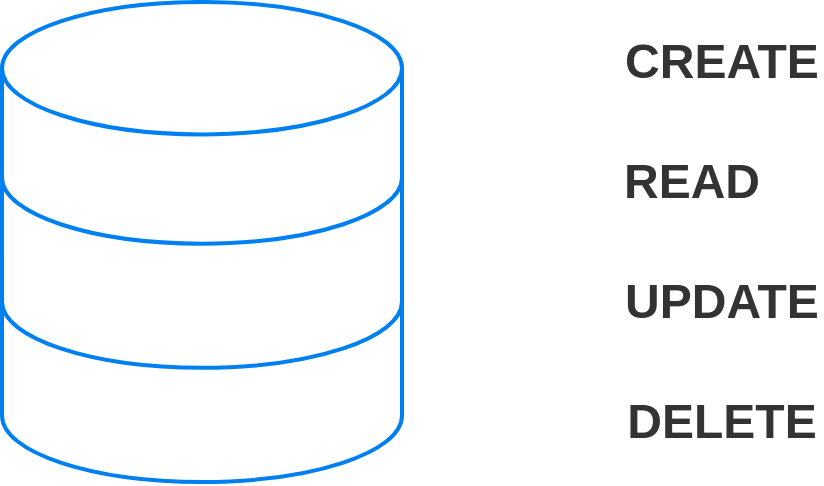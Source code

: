 <mxfile version="13.7.9" type="device" pages="4"><diagram id="l6-jQ0Wj63-frANIOQ-M" name="crud"><mxGraphModel dx="891" dy="672" grid="1" gridSize="10" guides="1" tooltips="1" connect="1" arrows="1" fold="1" page="1" pageScale="1" pageWidth="850" pageHeight="1100" math="0" shadow="0"><root><mxCell id="0"/><mxCell id="1" parent="0"/><mxCell id="K_GAM2CyyCa1jxbPceAg-1" value="" style="shape=image;html=1;verticalAlign=top;verticalLabelPosition=bottom;labelBackgroundColor=#ffffff;imageAspect=0;aspect=fixed;image=https://cdn1.iconfinder.com/data/icons/ios-11-glyphs/30/create_new-128.png;imageBorder=none;imageBackground=none;" parent="1" vertex="1"><mxGeometry x="280" y="160" width="60" height="60" as="geometry"/></mxCell><mxCell id="K_GAM2CyyCa1jxbPceAg-3" value="" style="shape=image;html=1;verticalAlign=top;verticalLabelPosition=bottom;labelBackgroundColor=#ffffff;imageAspect=0;aspect=fixed;image=https://cdn3.iconfinder.com/data/icons/essential-pack/32/17-Open_Book-128.png" parent="1" vertex="1"><mxGeometry x="280" y="220" width="60" height="60" as="geometry"/></mxCell><mxCell id="K_GAM2CyyCa1jxbPceAg-5" value="" style="shape=image;html=1;verticalAlign=top;verticalLabelPosition=bottom;labelBackgroundColor=#ffffff;imageAspect=0;aspect=fixed;image=https://cdn4.iconfinder.com/data/icons/ionicons/512/icon-refresh-128.png" parent="1" vertex="1"><mxGeometry x="280" y="280" width="60" height="60" as="geometry"/></mxCell><mxCell id="K_GAM2CyyCa1jxbPceAg-6" value="" style="shape=image;html=1;verticalAlign=top;verticalLabelPosition=bottom;labelBackgroundColor=#ffffff;imageAspect=0;aspect=fixed;image=https://cdn4.iconfinder.com/data/icons/essentials-73/24/039_-_Cross-128.png;sketch=0;" parent="1" vertex="1"><mxGeometry x="280" y="340" width="60" height="60" as="geometry"/></mxCell><mxCell id="L42homJBPpLjduqg7eNc-2" value="" style="html=1;verticalLabelPosition=bottom;align=center;labelBackgroundColor=#ffffff;verticalAlign=top;strokeWidth=2;strokeColor=#0080F0;shadow=0;dashed=0;shape=mxgraph.ios7.icons.data;" vertex="1" parent="1"><mxGeometry x="40" y="160" width="200" height="240" as="geometry"/></mxCell><mxCell id="L42homJBPpLjduqg7eNc-3" value="&lt;font style=&quot;font-size: 24px&quot; color=&quot;#333333&quot;&gt;&lt;b&gt;CREATE&lt;/b&gt;&lt;/font&gt;" style="text;html=1;strokeColor=none;fillColor=none;align=center;verticalAlign=middle;whiteSpace=wrap;rounded=0;" vertex="1" parent="1"><mxGeometry x="350" y="180" width="100" height="20" as="geometry"/></mxCell><mxCell id="L42homJBPpLjduqg7eNc-4" value="&lt;font style=&quot;font-size: 24px&quot; color=&quot;#333333&quot;&gt;&lt;b&gt;READ&lt;/b&gt;&lt;/font&gt;" style="text;html=1;strokeColor=none;fillColor=none;align=center;verticalAlign=middle;whiteSpace=wrap;rounded=0;" vertex="1" parent="1"><mxGeometry x="350" y="240" width="70" height="20" as="geometry"/></mxCell><mxCell id="L42homJBPpLjduqg7eNc-5" value="&lt;font style=&quot;font-size: 24px&quot; color=&quot;#333333&quot;&gt;&lt;b&gt;UPDATE&lt;/b&gt;&lt;/font&gt;" style="text;html=1;strokeColor=none;fillColor=none;align=center;verticalAlign=middle;whiteSpace=wrap;rounded=0;" vertex="1" parent="1"><mxGeometry x="350" y="300" width="100" height="20" as="geometry"/></mxCell><mxCell id="L42homJBPpLjduqg7eNc-6" value="&lt;font style=&quot;font-size: 24px&quot; color=&quot;#333333&quot;&gt;&lt;b&gt;DELETE&lt;/b&gt;&lt;/font&gt;" style="text;html=1;strokeColor=none;fillColor=none;align=center;verticalAlign=middle;whiteSpace=wrap;rounded=0;" vertex="1" parent="1"><mxGeometry x="350" y="360" width="100" height="20" as="geometry"/></mxCell></root></mxGraphModel></diagram><diagram id="sAZQUijGemtPbM53S6f8" name="aggregate_functions"><mxGraphModel dx="891" dy="672" grid="1" gridSize="10" guides="1" tooltips="1" connect="1" arrows="1" fold="1" page="1" pageScale="1" pageWidth="850" pageHeight="1100" background="#FAFAFA" math="0" shadow="0"><root><mxCell id="6n1LqX2wvVy9fiDeiyum-0"/><mxCell id="6n1LqX2wvVy9fiDeiyum-1" parent="6n1LqX2wvVy9fiDeiyum-0"/><mxCell id="I06eXAn0r5BkvBOvMJfz-0" value="" style="html=1;verticalLabelPosition=bottom;align=center;labelBackgroundColor=#ffffff;verticalAlign=top;strokeWidth=2;strokeColor=#0080F0;shadow=0;dashed=0;shape=mxgraph.ios7.icons.data;" vertex="1" parent="6n1LqX2wvVy9fiDeiyum-1"><mxGeometry x="80" y="120" width="200" height="240" as="geometry"/></mxCell><mxCell id="6n1LqX2wvVy9fiDeiyum-3" value="&lt;font size=&quot;1&quot; color=&quot;#333333&quot;&gt;&lt;b style=&quot;font-size: 24px&quot;&gt;AVG()&lt;/b&gt;&lt;/font&gt;" style="text;html=1;strokeColor=none;fillColor=none;align=center;verticalAlign=middle;whiteSpace=wrap;rounded=0;" parent="6n1LqX2wvVy9fiDeiyum-1" vertex="1"><mxGeometry x="320" y="130" width="70" height="20" as="geometry"/></mxCell><mxCell id="6n1LqX2wvVy9fiDeiyum-4" value="&lt;font size=&quot;1&quot; color=&quot;#333333&quot;&gt;&lt;b style=&quot;font-size: 24px&quot;&gt;COUNT()&lt;/b&gt;&lt;/font&gt;" style="text;html=1;strokeColor=none;fillColor=none;align=center;verticalAlign=middle;whiteSpace=wrap;rounded=0;" parent="6n1LqX2wvVy9fiDeiyum-1" vertex="1"><mxGeometry x="320" y="180" width="100" height="20" as="geometry"/></mxCell><mxCell id="6n1LqX2wvVy9fiDeiyum-5" value="&lt;font size=&quot;1&quot; color=&quot;#333333&quot;&gt;&lt;b style=&quot;font-size: 24px&quot;&gt;MIN()&lt;/b&gt;&lt;/font&gt;" style="text;html=1;strokeColor=none;fillColor=none;align=center;verticalAlign=middle;whiteSpace=wrap;rounded=0;" parent="6n1LqX2wvVy9fiDeiyum-1" vertex="1"><mxGeometry x="320" y="230" width="60" height="20" as="geometry"/></mxCell><mxCell id="6n1LqX2wvVy9fiDeiyum-6" value="&lt;font size=&quot;1&quot; color=&quot;#333333&quot;&gt;&lt;b style=&quot;font-size: 24px&quot;&gt;MAX()&lt;/b&gt;&lt;/font&gt;" style="text;html=1;strokeColor=none;fillColor=none;align=center;verticalAlign=middle;whiteSpace=wrap;rounded=0;" parent="6n1LqX2wvVy9fiDeiyum-1" vertex="1"><mxGeometry x="320" y="280" width="70" height="20" as="geometry"/></mxCell><mxCell id="6n1LqX2wvVy9fiDeiyum-7" value="&lt;font size=&quot;1&quot; color=&quot;#333333&quot;&gt;&lt;span style=&quot;font-size: 24px&quot;&gt;&lt;b&gt;SUM()&lt;/b&gt;&lt;/span&gt;&lt;/font&gt;" style="text;html=1;strokeColor=none;fillColor=none;align=center;verticalAlign=middle;whiteSpace=wrap;rounded=0;" parent="6n1LqX2wvVy9fiDeiyum-1" vertex="1"><mxGeometry x="320" y="330" width="70" height="20" as="geometry"/></mxCell></root></mxGraphModel></diagram><diagram id="kswpPSzqrfXmVhpQDc2c" name="join"><mxGraphModel dx="891" dy="672" grid="1" gridSize="10" guides="1" tooltips="1" connect="1" arrows="1" fold="1" page="1" pageScale="1" pageWidth="850" pageHeight="1100" math="0" shadow="0"><root><mxCell id="ktqpWgXc4SbB0l7Yv1Pk-0"/><mxCell id="ktqpWgXc4SbB0l7Yv1Pk-1" parent="ktqpWgXc4SbB0l7Yv1Pk-0"/><mxCell id="ktqpWgXc4SbB0l7Yv1Pk-8" value="" style="ellipse;whiteSpace=wrap;html=1;aspect=fixed;strokeColor=#6c8ebf;fillColor=none;" parent="ktqpWgXc4SbB0l7Yv1Pk-1" vertex="1"><mxGeometry x="280" y="240" width="80" height="80" as="geometry"/></mxCell><mxCell id="ktqpWgXc4SbB0l7Yv1Pk-7" value="" style="ellipse;whiteSpace=wrap;html=1;aspect=fixed;fillColor=#dae8fc;strokeColor=#6c8ebf;" parent="ktqpWgXc4SbB0l7Yv1Pk-1" vertex="1"><mxGeometry x="470" y="120" width="80" height="80" as="geometry"/></mxCell><mxCell id="ktqpWgXc4SbB0l7Yv1Pk-2" value="" style="ellipse;whiteSpace=wrap;html=1;aspect=fixed;fillColor=#dae8fc;strokeColor=#6c8ebf;" parent="ktqpWgXc4SbB0l7Yv1Pk-1" vertex="1"><mxGeometry x="129" y="120" width="80" height="80" as="geometry"/></mxCell><mxCell id="ktqpWgXc4SbB0l7Yv1Pk-3" value="" style="ellipse;whiteSpace=wrap;html=1;aspect=fixed;strokeColor=#6c8ebf;fillColor=none;" parent="ktqpWgXc4SbB0l7Yv1Pk-1" vertex="1"><mxGeometry x="179" y="120" width="80" height="80" as="geometry"/></mxCell><mxCell id="ktqpWgXc4SbB0l7Yv1Pk-6" value="" style="ellipse;whiteSpace=wrap;html=1;aspect=fixed;strokeColor=#6c8ebf;fillColor=none;" parent="ktqpWgXc4SbB0l7Yv1Pk-1" vertex="1"><mxGeometry x="420" y="120" width="80" height="80" as="geometry"/></mxCell><mxCell id="ktqpWgXc4SbB0l7Yv1Pk-9" value="" style="ellipse;whiteSpace=wrap;html=1;aspect=fixed;strokeColor=#6c8ebf;fillColor=none;" parent="ktqpWgXc4SbB0l7Yv1Pk-1" vertex="1"><mxGeometry x="330" y="240" width="80" height="80" as="geometry"/></mxCell><mxCell id="ktqpWgXc4SbB0l7Yv1Pk-11" value="" style="whiteSpace=wrap;html=1;shape=mxgraph.basic.pointed_oval;fillColor=#dae8fc;strokeColor=#6c8ebf;" parent="ktqpWgXc4SbB0l7Yv1Pk-1" vertex="1"><mxGeometry x="325" y="249" width="40" height="62" as="geometry"/></mxCell><mxCell id="ktqpWgXc4SbB0l7Yv1Pk-12" value="" style="ellipse;whiteSpace=wrap;html=1;aspect=fixed;strokeColor=#6c8ebf;fillColor=#dae8fc;" parent="ktqpWgXc4SbB0l7Yv1Pk-1" vertex="1"><mxGeometry x="129" y="320" width="80" height="80" as="geometry"/></mxCell><mxCell id="ktqpWgXc4SbB0l7Yv1Pk-13" value="" style="ellipse;whiteSpace=wrap;html=1;aspect=fixed;strokeColor=#6c8ebf;fillColor=#dae8fc;" parent="ktqpWgXc4SbB0l7Yv1Pk-1" vertex="1"><mxGeometry x="179" y="320" width="80" height="80" as="geometry"/></mxCell><mxCell id="ktqpWgXc4SbB0l7Yv1Pk-14" value="" style="whiteSpace=wrap;html=1;shape=mxgraph.basic.pointed_oval;fillColor=#dae8fc;strokeColor=#6c8ebf;" parent="ktqpWgXc4SbB0l7Yv1Pk-1" vertex="1"><mxGeometry x="174" y="329" width="40" height="62" as="geometry"/></mxCell><mxCell id="ktqpWgXc4SbB0l7Yv1Pk-15" value="INNER JOIN" style="text;html=1;strokeColor=none;fillColor=none;align=center;verticalAlign=middle;whiteSpace=wrap;rounded=0;" parent="ktqpWgXc4SbB0l7Yv1Pk-1" vertex="1"><mxGeometry x="290" y="330" width="100" height="20" as="geometry"/></mxCell><mxCell id="ktqpWgXc4SbB0l7Yv1Pk-16" value="RIGHT JOIN" style="text;html=1;strokeColor=none;fillColor=none;align=center;verticalAlign=middle;whiteSpace=wrap;rounded=0;" parent="ktqpWgXc4SbB0l7Yv1Pk-1" vertex="1"><mxGeometry x="435" y="210" width="100" height="20" as="geometry"/></mxCell><mxCell id="ktqpWgXc4SbB0l7Yv1Pk-17" value="LEFT JOIN" style="text;html=1;strokeColor=none;fillColor=none;align=center;verticalAlign=middle;whiteSpace=wrap;rounded=0;" parent="ktqpWgXc4SbB0l7Yv1Pk-1" vertex="1"><mxGeometry x="144" y="210" width="100" height="20" as="geometry"/></mxCell><mxCell id="ktqpWgXc4SbB0l7Yv1Pk-18" value="FULL JOIN" style="text;html=1;strokeColor=none;fillColor=none;align=center;verticalAlign=middle;whiteSpace=wrap;rounded=0;" parent="ktqpWgXc4SbB0l7Yv1Pk-1" vertex="1"><mxGeometry x="144" y="410" width="100" height="20" as="geometry"/></mxCell><mxCell id="ktqpWgXc4SbB0l7Yv1Pk-19" value="" style="ellipse;whiteSpace=wrap;html=1;aspect=fixed;strokeColor=#6c8ebf;fillColor=none;" parent="ktqpWgXc4SbB0l7Yv1Pk-1" vertex="1"><mxGeometry x="410" y="320" width="80" height="80" as="geometry"/></mxCell><mxCell id="ktqpWgXc4SbB0l7Yv1Pk-20" value="" style="ellipse;whiteSpace=wrap;html=1;aspect=fixed;strokeColor=#6c8ebf;fillColor=none;" parent="ktqpWgXc4SbB0l7Yv1Pk-1" vertex="1"><mxGeometry x="530" y="320" width="80" height="80" as="geometry"/></mxCell><mxCell id="ktqpWgXc4SbB0l7Yv1Pk-22" value="" style="ellipse;whiteSpace=wrap;html=1;aspect=fixed;fillColor=none;" parent="ktqpWgXc4SbB0l7Yv1Pk-1" vertex="1"><mxGeometry width="10" as="geometry"/></mxCell><mxCell id="ktqpWgXc4SbB0l7Yv1Pk-35" style="edgeStyle=none;rounded=0;orthogonalLoop=1;jettySize=auto;html=1;exitX=1;exitY=0.5;exitDx=0;exitDy=0;entryX=0;entryY=0.5;entryDx=0;entryDy=0;endArrow=none;endFill=0;fillColor=#f8cecc;strokeColor=#b85450;" parent="ktqpWgXc4SbB0l7Yv1Pk-1" source="ktqpWgXc4SbB0l7Yv1Pk-24" target="ktqpWgXc4SbB0l7Yv1Pk-30" edge="1"><mxGeometry relative="1" as="geometry"/></mxCell><mxCell id="ktqpWgXc4SbB0l7Yv1Pk-24" value="" style="ellipse;whiteSpace=wrap;html=1;aspect=fixed;fillColor=none;align=center;" parent="ktqpWgXc4SbB0l7Yv1Pk-1" vertex="1"><mxGeometry x="445" y="355" width="10" height="10" as="geometry"/></mxCell><mxCell id="ktqpWgXc4SbB0l7Yv1Pk-36" style="edgeStyle=none;rounded=0;orthogonalLoop=1;jettySize=auto;html=1;exitX=1;exitY=0.75;exitDx=0;exitDy=0;entryX=0;entryY=0.75;entryDx=0;entryDy=0;endArrow=none;endFill=0;fillColor=#f8cecc;strokeColor=#b85450;" parent="ktqpWgXc4SbB0l7Yv1Pk-1" source="ktqpWgXc4SbB0l7Yv1Pk-25" target="ktqpWgXc4SbB0l7Yv1Pk-33" edge="1"><mxGeometry relative="1" as="geometry"/></mxCell><mxCell id="ktqpWgXc4SbB0l7Yv1Pk-25" value="&lt;font style=&quot;font-size: 9px&quot;&gt;2&lt;/font&gt;" style="text;html=1;strokeColor=none;fillColor=none;align=center;verticalAlign=middle;whiteSpace=wrap;rounded=0;" parent="ktqpWgXc4SbB0l7Yv1Pk-1" vertex="1"><mxGeometry x="445" y="353" width="10" height="10" as="geometry"/></mxCell><mxCell id="ktqpWgXc4SbB0l7Yv1Pk-34" style="rounded=0;orthogonalLoop=1;jettySize=auto;html=1;exitX=1;exitY=0.5;exitDx=0;exitDy=0;entryX=0;entryY=0.75;entryDx=0;entryDy=0;endArrow=none;endFill=0;fillColor=#ffe6cc;strokeColor=#d79b00;" parent="ktqpWgXc4SbB0l7Yv1Pk-1" source="ktqpWgXc4SbB0l7Yv1Pk-26" target="ktqpWgXc4SbB0l7Yv1Pk-31" edge="1"><mxGeometry relative="1" as="geometry"/></mxCell><mxCell id="ktqpWgXc4SbB0l7Yv1Pk-37" style="edgeStyle=none;rounded=0;orthogonalLoop=1;jettySize=auto;html=1;exitX=1;exitY=0.5;exitDx=0;exitDy=0;endArrow=none;endFill=0;entryX=0;entryY=0.75;entryDx=0;entryDy=0;fillColor=#ffe6cc;strokeColor=#d79b00;" parent="ktqpWgXc4SbB0l7Yv1Pk-1" source="ktqpWgXc4SbB0l7Yv1Pk-26" target="ktqpWgXc4SbB0l7Yv1Pk-33" edge="1"><mxGeometry relative="1" as="geometry"><mxPoint x="570" y="370" as="targetPoint"/></mxGeometry></mxCell><mxCell id="ktqpWgXc4SbB0l7Yv1Pk-26" value="" style="ellipse;whiteSpace=wrap;html=1;aspect=fixed;fillColor=none;align=center;" parent="ktqpWgXc4SbB0l7Yv1Pk-1" vertex="1"><mxGeometry x="445" y="330" width="10" height="10" as="geometry"/></mxCell><mxCell id="ktqpWgXc4SbB0l7Yv1Pk-27" value="&lt;font style=&quot;font-size: 9px&quot;&gt;1&lt;/font&gt;" style="text;html=1;strokeColor=none;fillColor=none;align=center;verticalAlign=middle;whiteSpace=wrap;rounded=0;" parent="ktqpWgXc4SbB0l7Yv1Pk-1" vertex="1"><mxGeometry x="445" y="328" width="10" height="10" as="geometry"/></mxCell><mxCell id="ktqpWgXc4SbB0l7Yv1Pk-38" style="edgeStyle=none;rounded=0;orthogonalLoop=1;jettySize=auto;html=1;exitX=1;exitY=0.5;exitDx=0;exitDy=0;entryX=0;entryY=0.75;entryDx=0;entryDy=0;endArrow=none;endFill=0;fillColor=#d5e8d4;strokeColor=#82b366;" parent="ktqpWgXc4SbB0l7Yv1Pk-1" source="ktqpWgXc4SbB0l7Yv1Pk-28" target="ktqpWgXc4SbB0l7Yv1Pk-31" edge="1"><mxGeometry relative="1" as="geometry"/></mxCell><mxCell id="ktqpWgXc4SbB0l7Yv1Pk-28" value="" style="ellipse;whiteSpace=wrap;html=1;aspect=fixed;fillColor=none;align=center;" parent="ktqpWgXc4SbB0l7Yv1Pk-1" vertex="1"><mxGeometry x="445" y="380" width="10" height="10" as="geometry"/></mxCell><mxCell id="ktqpWgXc4SbB0l7Yv1Pk-39" style="edgeStyle=none;rounded=0;orthogonalLoop=1;jettySize=auto;html=1;exitX=1;exitY=0.75;exitDx=0;exitDy=0;entryX=0;entryY=0.75;entryDx=0;entryDy=0;endArrow=none;endFill=0;fillColor=#d5e8d4;strokeColor=#82b366;" parent="ktqpWgXc4SbB0l7Yv1Pk-1" source="ktqpWgXc4SbB0l7Yv1Pk-29" target="ktqpWgXc4SbB0l7Yv1Pk-33" edge="1"><mxGeometry relative="1" as="geometry"/></mxCell><mxCell id="ktqpWgXc4SbB0l7Yv1Pk-29" value="&lt;font style=&quot;font-size: 9px&quot;&gt;3&lt;/font&gt;" style="text;html=1;strokeColor=none;fillColor=none;align=center;verticalAlign=middle;whiteSpace=wrap;rounded=0;" parent="ktqpWgXc4SbB0l7Yv1Pk-1" vertex="1"><mxGeometry x="445" y="378" width="10" height="10" as="geometry"/></mxCell><mxCell id="ktqpWgXc4SbB0l7Yv1Pk-30" value="" style="ellipse;whiteSpace=wrap;html=1;aspect=fixed;fillColor=none;align=center;" parent="ktqpWgXc4SbB0l7Yv1Pk-1" vertex="1"><mxGeometry x="565" y="340" width="10" height="10" as="geometry"/></mxCell><mxCell id="ktqpWgXc4SbB0l7Yv1Pk-31" value="&lt;font style=&quot;font-size: 9px&quot;&gt;1&lt;/font&gt;" style="text;html=1;strokeColor=none;fillColor=none;align=center;verticalAlign=middle;whiteSpace=wrap;rounded=0;" parent="ktqpWgXc4SbB0l7Yv1Pk-1" vertex="1"><mxGeometry x="565" y="338" width="10" height="10" as="geometry"/></mxCell><mxCell id="ktqpWgXc4SbB0l7Yv1Pk-32" value="" style="ellipse;whiteSpace=wrap;html=1;aspect=fixed;fillColor=none;align=center;" parent="ktqpWgXc4SbB0l7Yv1Pk-1" vertex="1"><mxGeometry x="565" y="370" width="10" height="10" as="geometry"/></mxCell><mxCell id="ktqpWgXc4SbB0l7Yv1Pk-33" value="&lt;font style=&quot;font-size: 9px&quot;&gt;2&lt;/font&gt;" style="text;html=1;strokeColor=none;fillColor=none;align=center;verticalAlign=middle;whiteSpace=wrap;rounded=0;" parent="ktqpWgXc4SbB0l7Yv1Pk-1" vertex="1"><mxGeometry x="565" y="368" width="10" height="10" as="geometry"/></mxCell><mxCell id="ktqpWgXc4SbB0l7Yv1Pk-41" value="CROSS JOIN" style="text;html=1;strokeColor=none;fillColor=none;align=center;verticalAlign=middle;whiteSpace=wrap;rounded=0;" parent="ktqpWgXc4SbB0l7Yv1Pk-1" vertex="1"><mxGeometry x="460" y="410" width="100" height="20" as="geometry"/></mxCell></root></mxGraphModel></diagram><diagram id="NG7ehuvYCDTRe0tTWtr6" name="filtering"><mxGraphModel dx="891" dy="672" grid="1" gridSize="10" guides="1" tooltips="1" connect="1" arrows="1" fold="1" page="1" pageScale="1" pageWidth="850" pageHeight="1100" math="0" shadow="0"><root><mxCell id="FmtU_Naou3m9V2RgkWi9-0"/><mxCell id="FmtU_Naou3m9V2RgkWi9-1" parent="FmtU_Naou3m9V2RgkWi9-0"/><mxCell id="w5gRIfpQbZJPV5CCrUNV-0" value="" style="html=1;verticalLabelPosition=bottom;align=center;labelBackgroundColor=#ffffff;verticalAlign=top;strokeWidth=2;strokeColor=#0080F0;shadow=0;dashed=0;shape=mxgraph.ios7.icons.data;" vertex="1" parent="FmtU_Naou3m9V2RgkWi9-1"><mxGeometry x="200" y="100" width="90" height="120" as="geometry"/></mxCell><mxCell id="w5gRIfpQbZJPV5CCrUNV-3" value="&lt;font color=&quot;#6c8ebf&quot; size=&quot;1&quot;&gt;&lt;b style=&quot;font-size: 48px&quot;&gt;Filtering Data&lt;/b&gt;&lt;/font&gt;" style="text;html=1;strokeColor=none;fillColor=none;align=center;verticalAlign=middle;whiteSpace=wrap;rounded=0;" vertex="1" parent="FmtU_Naou3m9V2RgkWi9-1"><mxGeometry x="390" y="150" width="40" height="20" as="geometry"/></mxCell></root></mxGraphModel></diagram></mxfile>